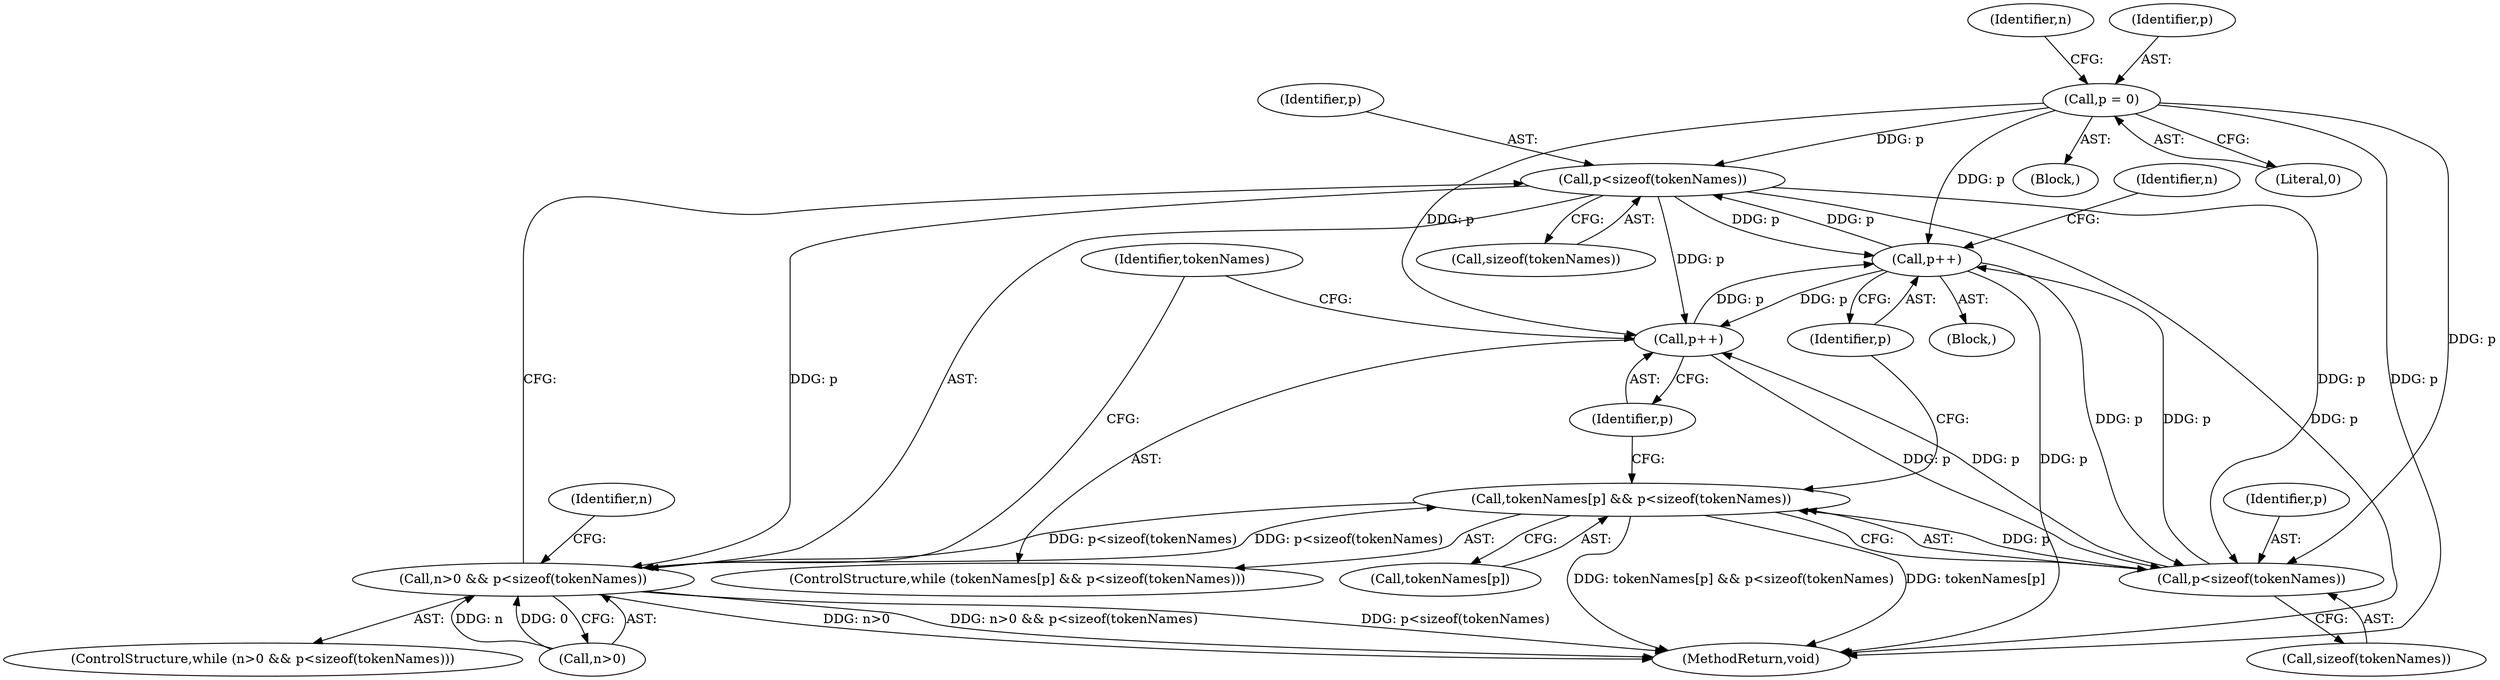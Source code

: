 digraph "0_Espruino_bed844f109b6c222816740555068de2e101e8018@API" {
"1000297" [label="(Call,p<sizeof(tokenNames))"];
"1000283" [label="(Call,p = 0)"];
"1000313" [label="(Call,p++)"];
"1000297" [label="(Call,p<sizeof(tokenNames))"];
"1000311" [label="(Call,p++)"];
"1000307" [label="(Call,p<sizeof(tokenNames))"];
"1000293" [label="(Call,n>0 && p<sizeof(tokenNames))"];
"1000303" [label="(Call,tokenNames[p] && p<sizeof(tokenNames))"];
"1000283" [label="(Call,p = 0)"];
"1000294" [label="(Call,n>0)"];
"1000299" [label="(Call,sizeof(tokenNames))"];
"1000288" [label="(Identifier,n)"];
"1000338" [label="(MethodReturn,void)"];
"1000280" [label="(Block,)"];
"1000285" [label="(Literal,0)"];
"1000313" [label="(Call,p++)"];
"1000309" [label="(Call,sizeof(tokenNames))"];
"1000314" [label="(Identifier,p)"];
"1000292" [label="(ControlStructure,while (n>0 && p<sizeof(tokenNames)))"];
"1000311" [label="(Call,p++)"];
"1000302" [label="(ControlStructure,while (tokenNames[p] && p<sizeof(tokenNames)))"];
"1000301" [label="(Block,)"];
"1000284" [label="(Identifier,p)"];
"1000319" [label="(Identifier,n)"];
"1000298" [label="(Identifier,p)"];
"1000297" [label="(Call,p<sizeof(tokenNames))"];
"1000312" [label="(Identifier,p)"];
"1000293" [label="(Call,n>0 && p<sizeof(tokenNames))"];
"1000303" [label="(Call,tokenNames[p] && p<sizeof(tokenNames))"];
"1000304" [label="(Call,tokenNames[p])"];
"1000308" [label="(Identifier,p)"];
"1000305" [label="(Identifier,tokenNames)"];
"1000307" [label="(Call,p<sizeof(tokenNames))"];
"1000316" [label="(Identifier,n)"];
"1000297" -> "1000293"  [label="AST: "];
"1000297" -> "1000299"  [label="CFG: "];
"1000298" -> "1000297"  [label="AST: "];
"1000299" -> "1000297"  [label="AST: "];
"1000293" -> "1000297"  [label="CFG: "];
"1000297" -> "1000338"  [label="DDG: p"];
"1000297" -> "1000293"  [label="DDG: p"];
"1000283" -> "1000297"  [label="DDG: p"];
"1000313" -> "1000297"  [label="DDG: p"];
"1000297" -> "1000307"  [label="DDG: p"];
"1000297" -> "1000311"  [label="DDG: p"];
"1000297" -> "1000313"  [label="DDG: p"];
"1000283" -> "1000280"  [label="AST: "];
"1000283" -> "1000285"  [label="CFG: "];
"1000284" -> "1000283"  [label="AST: "];
"1000285" -> "1000283"  [label="AST: "];
"1000288" -> "1000283"  [label="CFG: "];
"1000283" -> "1000338"  [label="DDG: p"];
"1000283" -> "1000307"  [label="DDG: p"];
"1000283" -> "1000311"  [label="DDG: p"];
"1000283" -> "1000313"  [label="DDG: p"];
"1000313" -> "1000301"  [label="AST: "];
"1000313" -> "1000314"  [label="CFG: "];
"1000314" -> "1000313"  [label="AST: "];
"1000316" -> "1000313"  [label="CFG: "];
"1000313" -> "1000338"  [label="DDG: p"];
"1000313" -> "1000307"  [label="DDG: p"];
"1000313" -> "1000311"  [label="DDG: p"];
"1000311" -> "1000313"  [label="DDG: p"];
"1000307" -> "1000313"  [label="DDG: p"];
"1000311" -> "1000302"  [label="AST: "];
"1000311" -> "1000312"  [label="CFG: "];
"1000312" -> "1000311"  [label="AST: "];
"1000305" -> "1000311"  [label="CFG: "];
"1000311" -> "1000307"  [label="DDG: p"];
"1000307" -> "1000311"  [label="DDG: p"];
"1000307" -> "1000303"  [label="AST: "];
"1000307" -> "1000309"  [label="CFG: "];
"1000308" -> "1000307"  [label="AST: "];
"1000309" -> "1000307"  [label="AST: "];
"1000303" -> "1000307"  [label="CFG: "];
"1000307" -> "1000303"  [label="DDG: p"];
"1000293" -> "1000292"  [label="AST: "];
"1000293" -> "1000294"  [label="CFG: "];
"1000294" -> "1000293"  [label="AST: "];
"1000305" -> "1000293"  [label="CFG: "];
"1000319" -> "1000293"  [label="CFG: "];
"1000293" -> "1000338"  [label="DDG: n>0"];
"1000293" -> "1000338"  [label="DDG: n>0 && p<sizeof(tokenNames)"];
"1000293" -> "1000338"  [label="DDG: p<sizeof(tokenNames)"];
"1000294" -> "1000293"  [label="DDG: n"];
"1000294" -> "1000293"  [label="DDG: 0"];
"1000303" -> "1000293"  [label="DDG: p<sizeof(tokenNames)"];
"1000293" -> "1000303"  [label="DDG: p<sizeof(tokenNames)"];
"1000303" -> "1000302"  [label="AST: "];
"1000303" -> "1000304"  [label="CFG: "];
"1000304" -> "1000303"  [label="AST: "];
"1000312" -> "1000303"  [label="CFG: "];
"1000314" -> "1000303"  [label="CFG: "];
"1000303" -> "1000338"  [label="DDG: tokenNames[p]"];
"1000303" -> "1000338"  [label="DDG: tokenNames[p] && p<sizeof(tokenNames)"];
}

